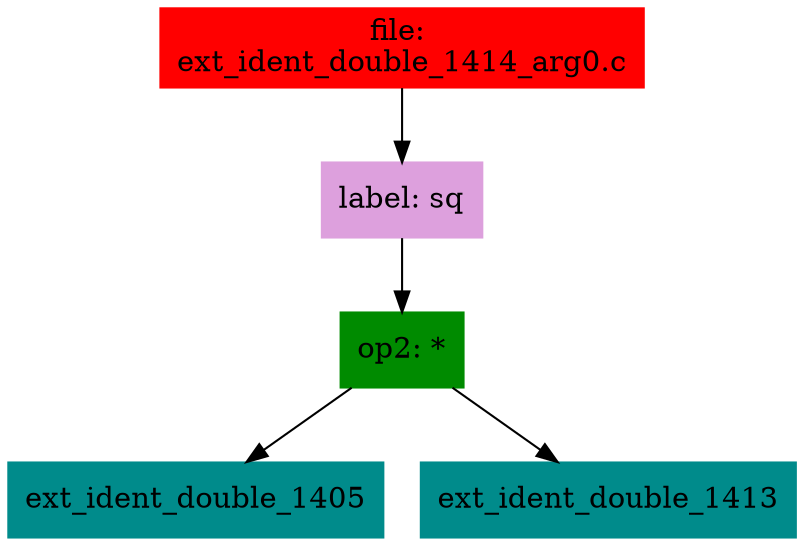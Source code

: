 digraph G {
node [shape=box]

0 [label="file: 
ext_ident_double_1414_arg0.c",color=red, style=filled]
1 [label="label: sq",color=plum, style=filled]
0 -> 1
2 [label="op2: *",color=green4, style=filled]
1 -> 2
3 [label="ext_ident_double_1405",color=cyan4, style=filled]
2 -> 3
293 [label="ext_ident_double_1413",color=cyan4, style=filled]
2 -> 293


}

